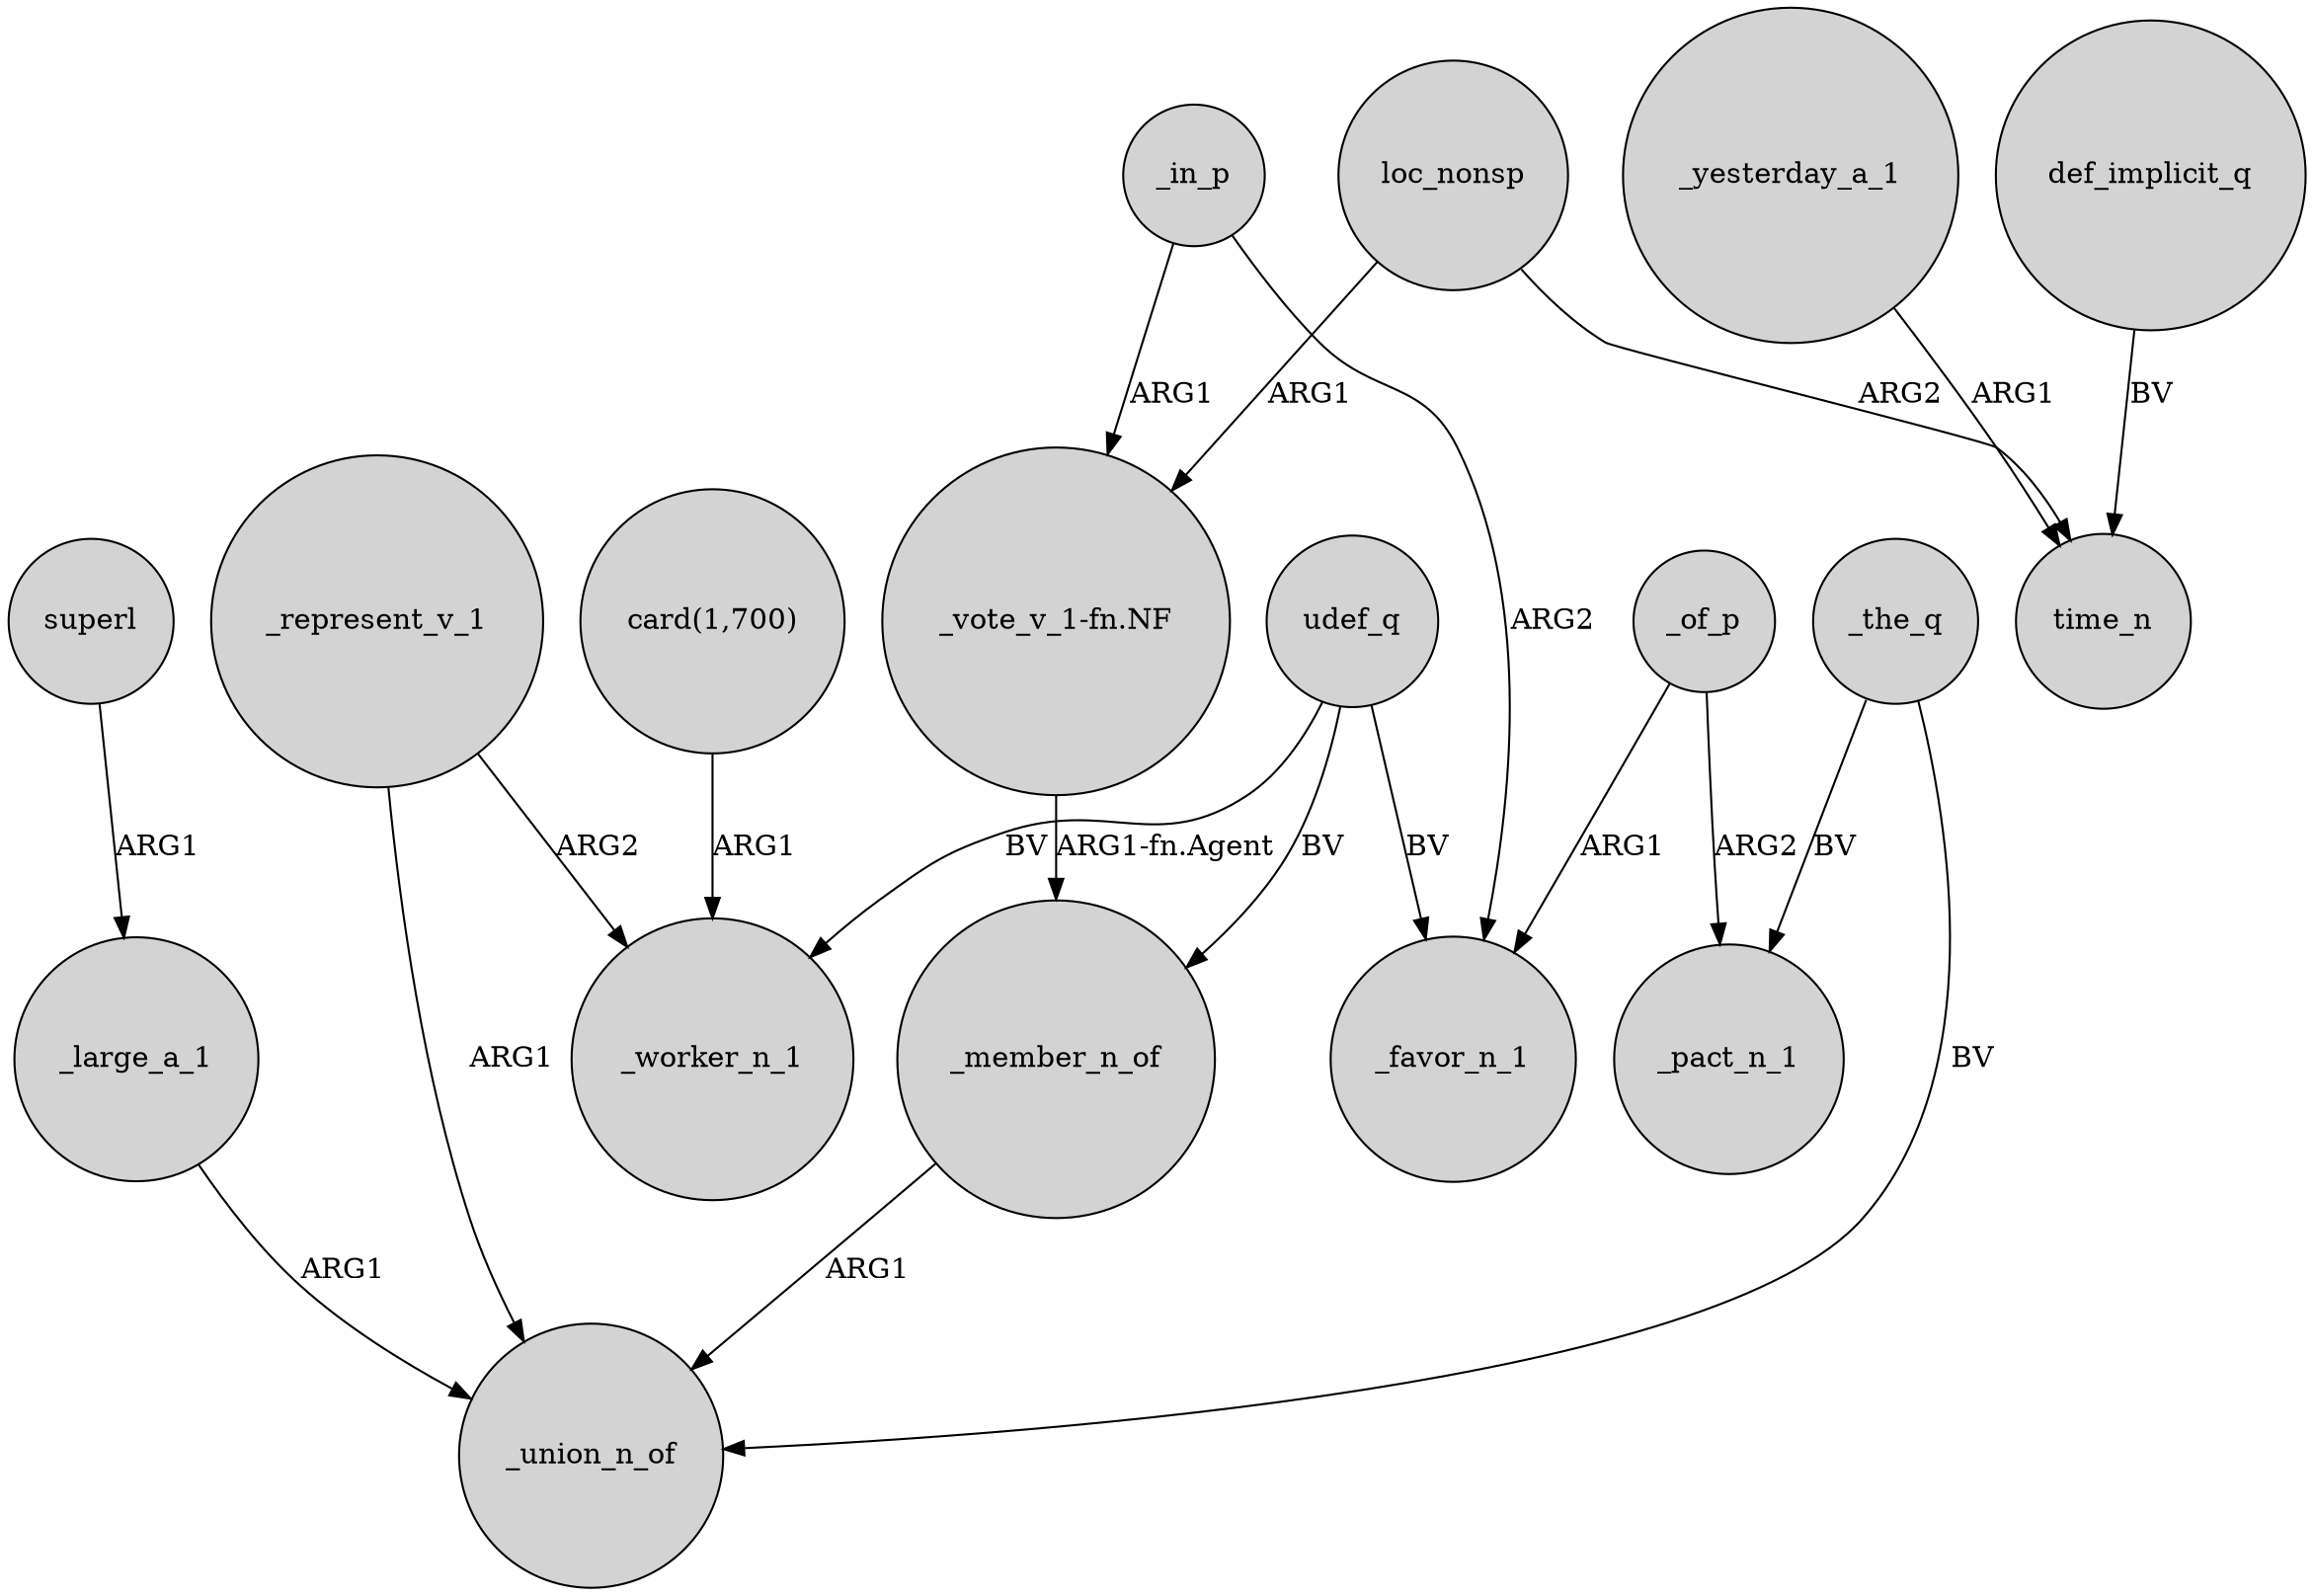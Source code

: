 digraph {
	node [shape=circle style=filled]
	superl -> _large_a_1 [label=ARG1]
	"card(1,700)" -> _worker_n_1 [label=ARG1]
	_yesterday_a_1 -> time_n [label=ARG1]
	udef_q -> _favor_n_1 [label=BV]
	_represent_v_1 -> _worker_n_1 [label=ARG2]
	"_vote_v_1-fn.NF" -> _member_n_of [label="ARG1-fn.Agent"]
	_the_q -> _pact_n_1 [label=BV]
	udef_q -> _worker_n_1 [label=BV]
	_of_p -> _pact_n_1 [label=ARG2]
	_the_q -> _union_n_of [label=BV]
	loc_nonsp -> time_n [label=ARG2]
	_in_p -> "_vote_v_1-fn.NF" [label=ARG1]
	_member_n_of -> _union_n_of [label=ARG1]
	_large_a_1 -> _union_n_of [label=ARG1]
	udef_q -> _member_n_of [label=BV]
	_represent_v_1 -> _union_n_of [label=ARG1]
	_of_p -> _favor_n_1 [label=ARG1]
	_in_p -> _favor_n_1 [label=ARG2]
	loc_nonsp -> "_vote_v_1-fn.NF" [label=ARG1]
	def_implicit_q -> time_n [label=BV]
}
